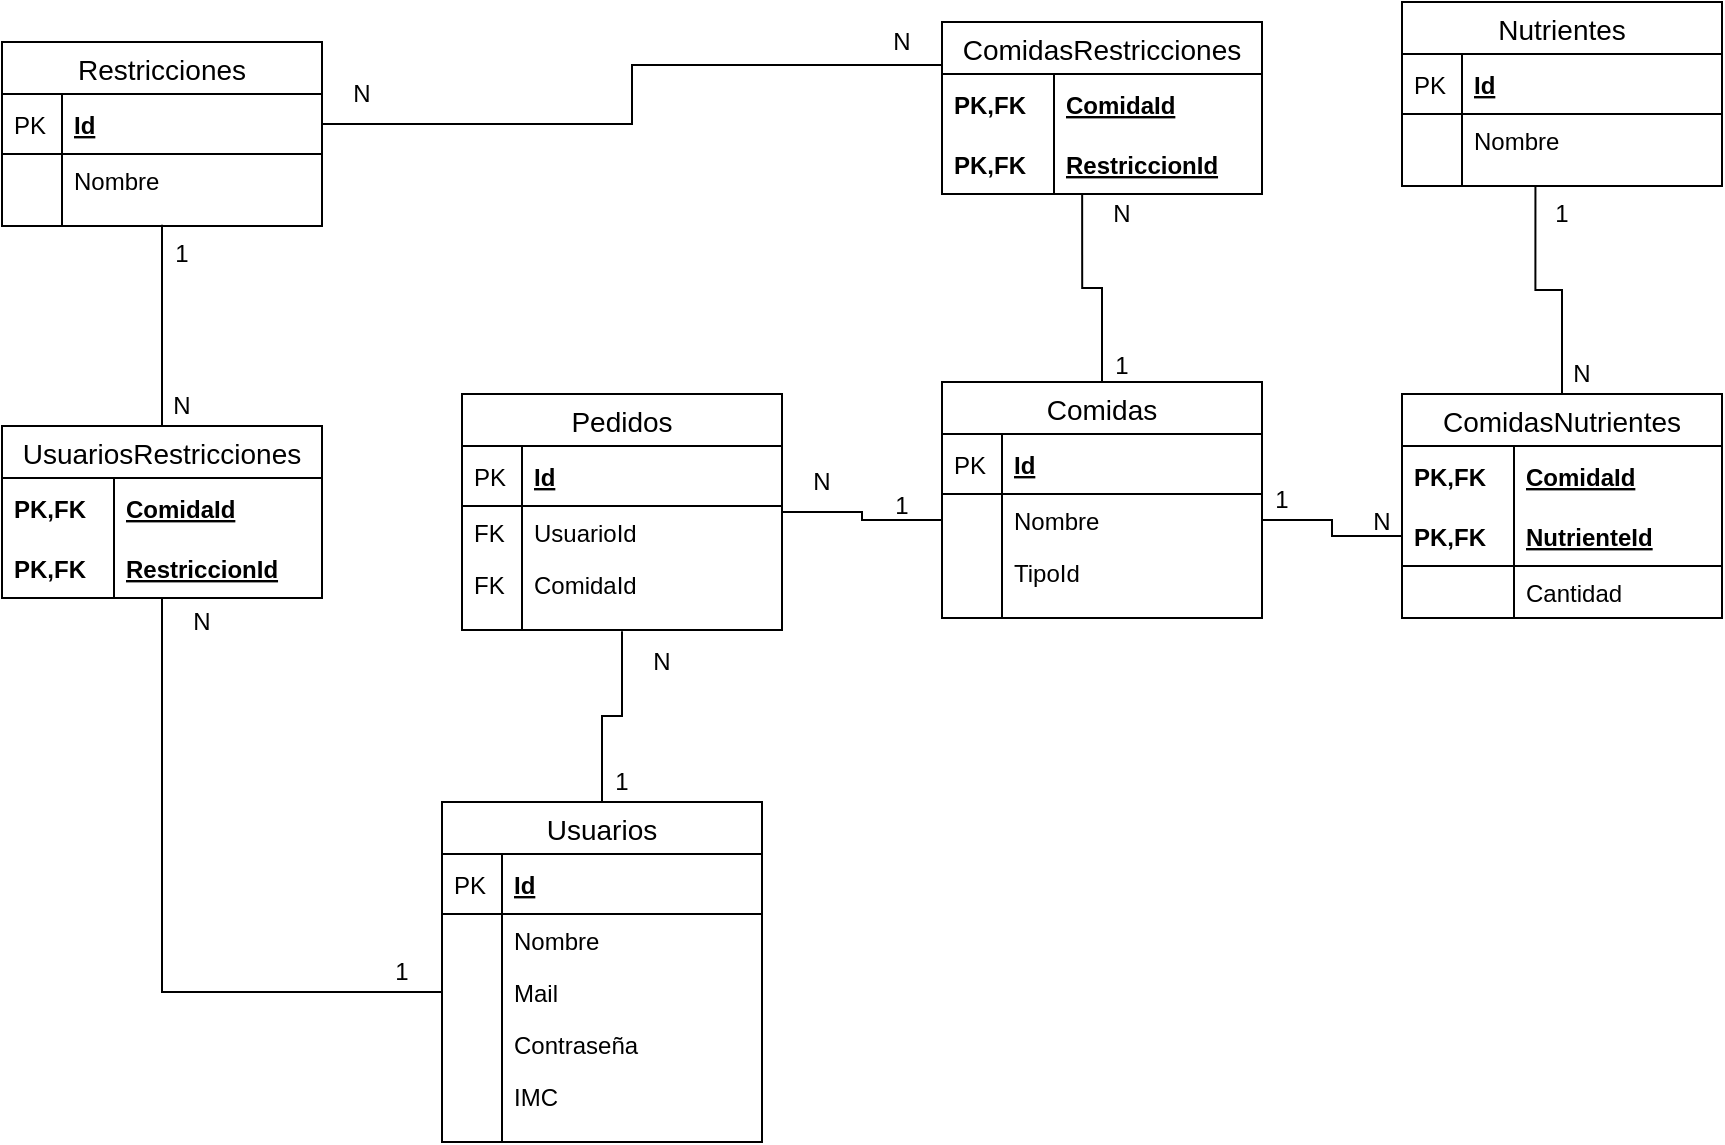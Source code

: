 <mxfile version="13.0.8" type="device"><diagram id="C5RBs43oDa-KdzZeNtuy" name="Page-1"><mxGraphModel dx="1846" dy="465" grid="1" gridSize="10" guides="1" tooltips="1" connect="1" arrows="1" fold="1" page="1" pageScale="1" pageWidth="827" pageHeight="1169" math="0" shadow="0"><root><mxCell id="WIyWlLk6GJQsqaUBKTNV-0"/><mxCell id="WIyWlLk6GJQsqaUBKTNV-1" parent="WIyWlLk6GJQsqaUBKTNV-0"/><mxCell id="J4wY5OzUJX40PCUoejIq-127" style="edgeStyle=orthogonalEdgeStyle;rounded=0;orthogonalLoop=1;jettySize=auto;html=1;exitX=0.5;exitY=0;exitDx=0;exitDy=0;entryX=0.438;entryY=0.993;entryDx=0;entryDy=0;entryPerimeter=0;endArrow=none;endFill=0;" edge="1" parent="WIyWlLk6GJQsqaUBKTNV-1" source="J4wY5OzUJX40PCUoejIq-22" target="J4wY5OzUJX40PCUoejIq-94"><mxGeometry relative="1" as="geometry"/></mxCell><mxCell id="J4wY5OzUJX40PCUoejIq-22" value="Comidas" style="swimlane;fontStyle=0;childLayout=stackLayout;horizontal=1;startSize=26;horizontalStack=0;resizeParent=1;resizeParentMax=0;resizeLast=0;collapsible=1;marginBottom=0;align=center;fontSize=14;" vertex="1" parent="WIyWlLk6GJQsqaUBKTNV-1"><mxGeometry x="400" y="230" width="160" height="118" as="geometry"/></mxCell><mxCell id="J4wY5OzUJX40PCUoejIq-23" value="Id" style="shape=partialRectangle;top=0;left=0;right=0;bottom=1;align=left;verticalAlign=middle;fillColor=none;spacingLeft=34;spacingRight=4;overflow=hidden;rotatable=0;points=[[0,0.5],[1,0.5]];portConstraint=eastwest;dropTarget=0;fontStyle=5;fontSize=12;" vertex="1" parent="J4wY5OzUJX40PCUoejIq-22"><mxGeometry y="26" width="160" height="30" as="geometry"/></mxCell><mxCell id="J4wY5OzUJX40PCUoejIq-24" value="PK" style="shape=partialRectangle;top=0;left=0;bottom=0;fillColor=none;align=left;verticalAlign=middle;spacingLeft=4;spacingRight=4;overflow=hidden;rotatable=0;points=[];portConstraint=eastwest;part=1;fontSize=12;" vertex="1" connectable="0" parent="J4wY5OzUJX40PCUoejIq-23"><mxGeometry width="30" height="30" as="geometry"/></mxCell><mxCell id="J4wY5OzUJX40PCUoejIq-25" value="Nombre" style="shape=partialRectangle;top=0;left=0;right=0;bottom=0;align=left;verticalAlign=top;fillColor=none;spacingLeft=34;spacingRight=4;overflow=hidden;rotatable=0;points=[[0,0.5],[1,0.5]];portConstraint=eastwest;dropTarget=0;fontSize=12;" vertex="1" parent="J4wY5OzUJX40PCUoejIq-22"><mxGeometry y="56" width="160" height="26" as="geometry"/></mxCell><mxCell id="J4wY5OzUJX40PCUoejIq-26" value="" style="shape=partialRectangle;top=0;left=0;bottom=0;fillColor=none;align=left;verticalAlign=top;spacingLeft=4;spacingRight=4;overflow=hidden;rotatable=0;points=[];portConstraint=eastwest;part=1;fontSize=12;" vertex="1" connectable="0" parent="J4wY5OzUJX40PCUoejIq-25"><mxGeometry width="30" height="26" as="geometry"/></mxCell><mxCell id="J4wY5OzUJX40PCUoejIq-27" value="TipoId" style="shape=partialRectangle;top=0;left=0;right=0;bottom=0;align=left;verticalAlign=top;fillColor=none;spacingLeft=34;spacingRight=4;overflow=hidden;rotatable=0;points=[[0,0.5],[1,0.5]];portConstraint=eastwest;dropTarget=0;fontSize=12;" vertex="1" parent="J4wY5OzUJX40PCUoejIq-22"><mxGeometry y="82" width="160" height="26" as="geometry"/></mxCell><mxCell id="J4wY5OzUJX40PCUoejIq-28" value="" style="shape=partialRectangle;top=0;left=0;bottom=0;fillColor=none;align=left;verticalAlign=top;spacingLeft=4;spacingRight=4;overflow=hidden;rotatable=0;points=[];portConstraint=eastwest;part=1;fontSize=12;" vertex="1" connectable="0" parent="J4wY5OzUJX40PCUoejIq-27"><mxGeometry width="30" height="26" as="geometry"/></mxCell><mxCell id="J4wY5OzUJX40PCUoejIq-31" value="" style="shape=partialRectangle;top=0;left=0;right=0;bottom=0;align=left;verticalAlign=top;fillColor=none;spacingLeft=34;spacingRight=4;overflow=hidden;rotatable=0;points=[[0,0.5],[1,0.5]];portConstraint=eastwest;dropTarget=0;fontSize=12;" vertex="1" parent="J4wY5OzUJX40PCUoejIq-22"><mxGeometry y="108" width="160" height="10" as="geometry"/></mxCell><mxCell id="J4wY5OzUJX40PCUoejIq-32" value="" style="shape=partialRectangle;top=0;left=0;bottom=0;fillColor=none;align=left;verticalAlign=top;spacingLeft=4;spacingRight=4;overflow=hidden;rotatable=0;points=[];portConstraint=eastwest;part=1;fontSize=12;" vertex="1" connectable="0" parent="J4wY5OzUJX40PCUoejIq-31"><mxGeometry width="30" height="10" as="geometry"/></mxCell><mxCell id="J4wY5OzUJX40PCUoejIq-113" style="edgeStyle=orthogonalEdgeStyle;rounded=0;orthogonalLoop=1;jettySize=auto;html=1;exitX=0.5;exitY=0;exitDx=0;exitDy=0;entryX=0.5;entryY=1.068;entryDx=0;entryDy=0;entryPerimeter=0;endArrow=none;endFill=0;" edge="1" parent="WIyWlLk6GJQsqaUBKTNV-1" source="J4wY5OzUJX40PCUoejIq-42" target="J4wY5OzUJX40PCUoejIq-40"><mxGeometry relative="1" as="geometry"/></mxCell><mxCell id="J4wY5OzUJX40PCUoejIq-42" value="Usuarios" style="swimlane;fontStyle=0;childLayout=stackLayout;horizontal=1;startSize=26;horizontalStack=0;resizeParent=1;resizeParentMax=0;resizeLast=0;collapsible=1;marginBottom=0;align=center;fontSize=14;" vertex="1" parent="WIyWlLk6GJQsqaUBKTNV-1"><mxGeometry x="150" y="440" width="160" height="170" as="geometry"/></mxCell><mxCell id="J4wY5OzUJX40PCUoejIq-43" value="Id" style="shape=partialRectangle;top=0;left=0;right=0;bottom=1;align=left;verticalAlign=middle;fillColor=none;spacingLeft=34;spacingRight=4;overflow=hidden;rotatable=0;points=[[0,0.5],[1,0.5]];portConstraint=eastwest;dropTarget=0;fontStyle=5;fontSize=12;" vertex="1" parent="J4wY5OzUJX40PCUoejIq-42"><mxGeometry y="26" width="160" height="30" as="geometry"/></mxCell><mxCell id="J4wY5OzUJX40PCUoejIq-44" value="PK" style="shape=partialRectangle;top=0;left=0;bottom=0;fillColor=none;align=left;verticalAlign=middle;spacingLeft=4;spacingRight=4;overflow=hidden;rotatable=0;points=[];portConstraint=eastwest;part=1;fontSize=12;" vertex="1" connectable="0" parent="J4wY5OzUJX40PCUoejIq-43"><mxGeometry width="30" height="30" as="geometry"/></mxCell><mxCell id="J4wY5OzUJX40PCUoejIq-45" value="Nombre" style="shape=partialRectangle;top=0;left=0;right=0;bottom=0;align=left;verticalAlign=top;fillColor=none;spacingLeft=34;spacingRight=4;overflow=hidden;rotatable=0;points=[[0,0.5],[1,0.5]];portConstraint=eastwest;dropTarget=0;fontSize=12;" vertex="1" parent="J4wY5OzUJX40PCUoejIq-42"><mxGeometry y="56" width="160" height="26" as="geometry"/></mxCell><mxCell id="J4wY5OzUJX40PCUoejIq-46" value="" style="shape=partialRectangle;top=0;left=0;bottom=0;fillColor=none;align=left;verticalAlign=top;spacingLeft=4;spacingRight=4;overflow=hidden;rotatable=0;points=[];portConstraint=eastwest;part=1;fontSize=12;" vertex="1" connectable="0" parent="J4wY5OzUJX40PCUoejIq-45"><mxGeometry width="30" height="26" as="geometry"/></mxCell><mxCell id="J4wY5OzUJX40PCUoejIq-47" value="Mail" style="shape=partialRectangle;top=0;left=0;right=0;bottom=0;align=left;verticalAlign=top;fillColor=none;spacingLeft=34;spacingRight=4;overflow=hidden;rotatable=0;points=[[0,0.5],[1,0.5]];portConstraint=eastwest;dropTarget=0;fontSize=12;" vertex="1" parent="J4wY5OzUJX40PCUoejIq-42"><mxGeometry y="82" width="160" height="26" as="geometry"/></mxCell><mxCell id="J4wY5OzUJX40PCUoejIq-48" value="" style="shape=partialRectangle;top=0;left=0;bottom=0;fillColor=none;align=left;verticalAlign=top;spacingLeft=4;spacingRight=4;overflow=hidden;rotatable=0;points=[];portConstraint=eastwest;part=1;fontSize=12;" vertex="1" connectable="0" parent="J4wY5OzUJX40PCUoejIq-47"><mxGeometry width="30" height="26" as="geometry"/></mxCell><mxCell id="J4wY5OzUJX40PCUoejIq-51" value="Contraseña" style="shape=partialRectangle;top=0;left=0;right=0;bottom=0;align=left;verticalAlign=top;fillColor=none;spacingLeft=34;spacingRight=4;overflow=hidden;rotatable=0;points=[[0,0.5],[1,0.5]];portConstraint=eastwest;dropTarget=0;fontSize=12;" vertex="1" parent="J4wY5OzUJX40PCUoejIq-42"><mxGeometry y="108" width="160" height="26" as="geometry"/></mxCell><mxCell id="J4wY5OzUJX40PCUoejIq-52" value="" style="shape=partialRectangle;top=0;left=0;bottom=0;fillColor=none;align=left;verticalAlign=top;spacingLeft=4;spacingRight=4;overflow=hidden;rotatable=0;points=[];portConstraint=eastwest;part=1;fontSize=12;" vertex="1" connectable="0" parent="J4wY5OzUJX40PCUoejIq-51"><mxGeometry width="30" height="26" as="geometry"/></mxCell><mxCell id="J4wY5OzUJX40PCUoejIq-53" value="IMC" style="shape=partialRectangle;top=0;left=0;right=0;bottom=0;align=left;verticalAlign=top;fillColor=none;spacingLeft=34;spacingRight=4;overflow=hidden;rotatable=0;points=[[0,0.5],[1,0.5]];portConstraint=eastwest;dropTarget=0;fontSize=12;" vertex="1" parent="J4wY5OzUJX40PCUoejIq-42"><mxGeometry y="134" width="160" height="26" as="geometry"/></mxCell><mxCell id="J4wY5OzUJX40PCUoejIq-54" value="" style="shape=partialRectangle;top=0;left=0;bottom=0;fillColor=none;align=left;verticalAlign=top;spacingLeft=4;spacingRight=4;overflow=hidden;rotatable=0;points=[];portConstraint=eastwest;part=1;fontSize=12;" vertex="1" connectable="0" parent="J4wY5OzUJX40PCUoejIq-53"><mxGeometry width="30" height="26" as="geometry"/></mxCell><mxCell id="J4wY5OzUJX40PCUoejIq-49" value="" style="shape=partialRectangle;top=0;left=0;right=0;bottom=0;align=left;verticalAlign=top;fillColor=none;spacingLeft=34;spacingRight=4;overflow=hidden;rotatable=0;points=[[0,0.5],[1,0.5]];portConstraint=eastwest;dropTarget=0;fontSize=12;" vertex="1" parent="J4wY5OzUJX40PCUoejIq-42"><mxGeometry y="160" width="160" height="10" as="geometry"/></mxCell><mxCell id="J4wY5OzUJX40PCUoejIq-50" value="" style="shape=partialRectangle;top=0;left=0;bottom=0;fillColor=none;align=left;verticalAlign=top;spacingLeft=4;spacingRight=4;overflow=hidden;rotatable=0;points=[];portConstraint=eastwest;part=1;fontSize=12;" vertex="1" connectable="0" parent="J4wY5OzUJX40PCUoejIq-49"><mxGeometry width="30" height="10" as="geometry"/></mxCell><mxCell id="J4wY5OzUJX40PCUoejIq-119" style="edgeStyle=orthogonalEdgeStyle;rounded=0;orthogonalLoop=1;jettySize=auto;html=1;entryX=0.417;entryY=1.046;entryDx=0;entryDy=0;entryPerimeter=0;endArrow=none;endFill=0;" edge="1" parent="WIyWlLk6GJQsqaUBKTNV-1" source="J4wY5OzUJX40PCUoejIq-66" target="J4wY5OzUJX40PCUoejIq-80"><mxGeometry relative="1" as="geometry"/></mxCell><mxCell id="J4wY5OzUJX40PCUoejIq-66" value="ComidasNutrientes" style="swimlane;fontStyle=0;childLayout=stackLayout;horizontal=1;startSize=26;horizontalStack=0;resizeParent=1;resizeParentMax=0;resizeLast=0;collapsible=1;marginBottom=0;align=center;fontSize=14;" vertex="1" parent="WIyWlLk6GJQsqaUBKTNV-1"><mxGeometry x="630" y="236" width="160" height="112" as="geometry"/></mxCell><mxCell id="J4wY5OzUJX40PCUoejIq-67" value="ComidaId" style="shape=partialRectangle;top=0;left=0;right=0;bottom=0;align=left;verticalAlign=middle;fillColor=none;spacingLeft=60;spacingRight=4;overflow=hidden;rotatable=0;points=[[0,0.5],[1,0.5]];portConstraint=eastwest;dropTarget=0;fontStyle=5;fontSize=12;" vertex="1" parent="J4wY5OzUJX40PCUoejIq-66"><mxGeometry y="26" width="160" height="30" as="geometry"/></mxCell><mxCell id="J4wY5OzUJX40PCUoejIq-68" value="PK,FK" style="shape=partialRectangle;fontStyle=1;top=0;left=0;bottom=0;fillColor=none;align=left;verticalAlign=middle;spacingLeft=4;spacingRight=4;overflow=hidden;rotatable=0;points=[];portConstraint=eastwest;part=1;fontSize=12;" vertex="1" connectable="0" parent="J4wY5OzUJX40PCUoejIq-67"><mxGeometry width="56" height="30" as="geometry"/></mxCell><mxCell id="J4wY5OzUJX40PCUoejIq-69" value="NutrienteId" style="shape=partialRectangle;top=0;left=0;right=0;bottom=1;align=left;verticalAlign=middle;fillColor=none;spacingLeft=60;spacingRight=4;overflow=hidden;rotatable=0;points=[[0,0.5],[1,0.5]];portConstraint=eastwest;dropTarget=0;fontStyle=5;fontSize=12;" vertex="1" parent="J4wY5OzUJX40PCUoejIq-66"><mxGeometry y="56" width="160" height="30" as="geometry"/></mxCell><mxCell id="J4wY5OzUJX40PCUoejIq-70" value="PK,FK" style="shape=partialRectangle;fontStyle=1;top=0;left=0;bottom=0;fillColor=none;align=left;verticalAlign=middle;spacingLeft=4;spacingRight=4;overflow=hidden;rotatable=0;points=[];portConstraint=eastwest;part=1;fontSize=12;" vertex="1" connectable="0" parent="J4wY5OzUJX40PCUoejIq-69"><mxGeometry width="56" height="30" as="geometry"/></mxCell><mxCell id="J4wY5OzUJX40PCUoejIq-71" value="Cantidad" style="shape=partialRectangle;top=0;left=0;right=0;bottom=0;align=left;verticalAlign=top;fillColor=none;spacingLeft=60;spacingRight=4;overflow=hidden;rotatable=0;points=[[0,0.5],[1,0.5]];portConstraint=eastwest;dropTarget=0;fontSize=12;" vertex="1" parent="J4wY5OzUJX40PCUoejIq-66"><mxGeometry y="86" width="160" height="26" as="geometry"/></mxCell><mxCell id="J4wY5OzUJX40PCUoejIq-72" value="" style="shape=partialRectangle;top=0;left=0;bottom=0;fillColor=none;align=left;verticalAlign=top;spacingLeft=4;spacingRight=4;overflow=hidden;rotatable=0;points=[];portConstraint=eastwest;part=1;fontSize=12;" vertex="1" connectable="0" parent="J4wY5OzUJX40PCUoejIq-71"><mxGeometry width="56" height="26" as="geometry"/></mxCell><mxCell id="J4wY5OzUJX40PCUoejIq-73" value="Nutrientes" style="swimlane;fontStyle=0;childLayout=stackLayout;horizontal=1;startSize=26;horizontalStack=0;resizeParent=1;resizeParentMax=0;resizeLast=0;collapsible=1;marginBottom=0;align=center;fontSize=14;" vertex="1" parent="WIyWlLk6GJQsqaUBKTNV-1"><mxGeometry x="630" y="40" width="160" height="92" as="geometry"/></mxCell><mxCell id="J4wY5OzUJX40PCUoejIq-74" value="Id" style="shape=partialRectangle;top=0;left=0;right=0;bottom=1;align=left;verticalAlign=middle;fillColor=none;spacingLeft=34;spacingRight=4;overflow=hidden;rotatable=0;points=[[0,0.5],[1,0.5]];portConstraint=eastwest;dropTarget=0;fontStyle=5;fontSize=12;" vertex="1" parent="J4wY5OzUJX40PCUoejIq-73"><mxGeometry y="26" width="160" height="30" as="geometry"/></mxCell><mxCell id="J4wY5OzUJX40PCUoejIq-75" value="PK" style="shape=partialRectangle;top=0;left=0;bottom=0;fillColor=none;align=left;verticalAlign=middle;spacingLeft=4;spacingRight=4;overflow=hidden;rotatable=0;points=[];portConstraint=eastwest;part=1;fontSize=12;" vertex="1" connectable="0" parent="J4wY5OzUJX40PCUoejIq-74"><mxGeometry width="30" height="30" as="geometry"/></mxCell><mxCell id="J4wY5OzUJX40PCUoejIq-76" value="Nombre" style="shape=partialRectangle;top=0;left=0;right=0;bottom=0;align=left;verticalAlign=top;fillColor=none;spacingLeft=34;spacingRight=4;overflow=hidden;rotatable=0;points=[[0,0.5],[1,0.5]];portConstraint=eastwest;dropTarget=0;fontSize=12;" vertex="1" parent="J4wY5OzUJX40PCUoejIq-73"><mxGeometry y="56" width="160" height="26" as="geometry"/></mxCell><mxCell id="J4wY5OzUJX40PCUoejIq-77" value="" style="shape=partialRectangle;top=0;left=0;bottom=0;fillColor=none;align=left;verticalAlign=top;spacingLeft=4;spacingRight=4;overflow=hidden;rotatable=0;points=[];portConstraint=eastwest;part=1;fontSize=12;" vertex="1" connectable="0" parent="J4wY5OzUJX40PCUoejIq-76"><mxGeometry width="30" height="26" as="geometry"/></mxCell><mxCell id="J4wY5OzUJX40PCUoejIq-80" value="" style="shape=partialRectangle;top=0;left=0;right=0;bottom=0;align=left;verticalAlign=top;fillColor=none;spacingLeft=34;spacingRight=4;overflow=hidden;rotatable=0;points=[[0,0.5],[1,0.5]];portConstraint=eastwest;dropTarget=0;fontSize=12;" vertex="1" parent="J4wY5OzUJX40PCUoejIq-73"><mxGeometry y="82" width="160" height="10" as="geometry"/></mxCell><mxCell id="J4wY5OzUJX40PCUoejIq-81" value="" style="shape=partialRectangle;top=0;left=0;bottom=0;fillColor=none;align=left;verticalAlign=top;spacingLeft=4;spacingRight=4;overflow=hidden;rotatable=0;points=[];portConstraint=eastwest;part=1;fontSize=12;" vertex="1" connectable="0" parent="J4wY5OzUJX40PCUoejIq-80"><mxGeometry width="30" height="10" as="geometry"/></mxCell><mxCell id="J4wY5OzUJX40PCUoejIq-91" value="ComidasRestricciones" style="swimlane;fontStyle=0;childLayout=stackLayout;horizontal=1;startSize=26;horizontalStack=0;resizeParent=1;resizeParentMax=0;resizeLast=0;collapsible=1;marginBottom=0;align=center;fontSize=14;" vertex="1" parent="WIyWlLk6GJQsqaUBKTNV-1"><mxGeometry x="400" y="50" width="160" height="86" as="geometry"/></mxCell><mxCell id="J4wY5OzUJX40PCUoejIq-92" value="ComidaId" style="shape=partialRectangle;top=0;left=0;right=0;bottom=0;align=left;verticalAlign=middle;fillColor=none;spacingLeft=60;spacingRight=4;overflow=hidden;rotatable=0;points=[[0,0.5],[1,0.5]];portConstraint=eastwest;dropTarget=0;fontStyle=5;fontSize=12;" vertex="1" parent="J4wY5OzUJX40PCUoejIq-91"><mxGeometry y="26" width="160" height="30" as="geometry"/></mxCell><mxCell id="J4wY5OzUJX40PCUoejIq-93" value="PK,FK" style="shape=partialRectangle;fontStyle=1;top=0;left=0;bottom=0;fillColor=none;align=left;verticalAlign=middle;spacingLeft=4;spacingRight=4;overflow=hidden;rotatable=0;points=[];portConstraint=eastwest;part=1;fontSize=12;" vertex="1" connectable="0" parent="J4wY5OzUJX40PCUoejIq-92"><mxGeometry width="56" height="30" as="geometry"/></mxCell><mxCell id="J4wY5OzUJX40PCUoejIq-94" value="RestriccionId" style="shape=partialRectangle;top=0;left=0;right=0;bottom=1;align=left;verticalAlign=middle;fillColor=none;spacingLeft=60;spacingRight=4;overflow=hidden;rotatable=0;points=[[0,0.5],[1,0.5]];portConstraint=eastwest;dropTarget=0;fontStyle=5;fontSize=12;" vertex="1" parent="J4wY5OzUJX40PCUoejIq-91"><mxGeometry y="56" width="160" height="30" as="geometry"/></mxCell><mxCell id="J4wY5OzUJX40PCUoejIq-95" value="PK,FK" style="shape=partialRectangle;fontStyle=1;top=0;left=0;bottom=0;fillColor=none;align=left;verticalAlign=middle;spacingLeft=4;spacingRight=4;overflow=hidden;rotatable=0;points=[];portConstraint=eastwest;part=1;fontSize=12;" vertex="1" connectable="0" parent="J4wY5OzUJX40PCUoejIq-94"><mxGeometry width="56" height="30" as="geometry"/></mxCell><mxCell id="J4wY5OzUJX40PCUoejIq-98" value="Restricciones" style="swimlane;fontStyle=0;childLayout=stackLayout;horizontal=1;startSize=26;horizontalStack=0;resizeParent=1;resizeParentMax=0;resizeLast=0;collapsible=1;marginBottom=0;align=center;fontSize=14;" vertex="1" parent="WIyWlLk6GJQsqaUBKTNV-1"><mxGeometry x="-70" y="60" width="160" height="92" as="geometry"/></mxCell><mxCell id="J4wY5OzUJX40PCUoejIq-99" value="Id" style="shape=partialRectangle;top=0;left=0;right=0;bottom=1;align=left;verticalAlign=middle;fillColor=none;spacingLeft=34;spacingRight=4;overflow=hidden;rotatable=0;points=[[0,0.5],[1,0.5]];portConstraint=eastwest;dropTarget=0;fontStyle=5;fontSize=12;" vertex="1" parent="J4wY5OzUJX40PCUoejIq-98"><mxGeometry y="26" width="160" height="30" as="geometry"/></mxCell><mxCell id="J4wY5OzUJX40PCUoejIq-100" value="PK" style="shape=partialRectangle;top=0;left=0;bottom=0;fillColor=none;align=left;verticalAlign=middle;spacingLeft=4;spacingRight=4;overflow=hidden;rotatable=0;points=[];portConstraint=eastwest;part=1;fontSize=12;" vertex="1" connectable="0" parent="J4wY5OzUJX40PCUoejIq-99"><mxGeometry width="30" height="30" as="geometry"/></mxCell><mxCell id="J4wY5OzUJX40PCUoejIq-101" value="Nombre" style="shape=partialRectangle;top=0;left=0;right=0;bottom=0;align=left;verticalAlign=top;fillColor=none;spacingLeft=34;spacingRight=4;overflow=hidden;rotatable=0;points=[[0,0.5],[1,0.5]];portConstraint=eastwest;dropTarget=0;fontSize=12;" vertex="1" parent="J4wY5OzUJX40PCUoejIq-98"><mxGeometry y="56" width="160" height="26" as="geometry"/></mxCell><mxCell id="J4wY5OzUJX40PCUoejIq-102" value="" style="shape=partialRectangle;top=0;left=0;bottom=0;fillColor=none;align=left;verticalAlign=top;spacingLeft=4;spacingRight=4;overflow=hidden;rotatable=0;points=[];portConstraint=eastwest;part=1;fontSize=12;" vertex="1" connectable="0" parent="J4wY5OzUJX40PCUoejIq-101"><mxGeometry width="30" height="26" as="geometry"/></mxCell><mxCell id="J4wY5OzUJX40PCUoejIq-103" value="" style="shape=partialRectangle;top=0;left=0;right=0;bottom=0;align=left;verticalAlign=top;fillColor=none;spacingLeft=34;spacingRight=4;overflow=hidden;rotatable=0;points=[[0,0.5],[1,0.5]];portConstraint=eastwest;dropTarget=0;fontSize=12;" vertex="1" parent="J4wY5OzUJX40PCUoejIq-98"><mxGeometry y="82" width="160" height="10" as="geometry"/></mxCell><mxCell id="J4wY5OzUJX40PCUoejIq-104" value="" style="shape=partialRectangle;top=0;left=0;bottom=0;fillColor=none;align=left;verticalAlign=top;spacingLeft=4;spacingRight=4;overflow=hidden;rotatable=0;points=[];portConstraint=eastwest;part=1;fontSize=12;" vertex="1" connectable="0" parent="J4wY5OzUJX40PCUoejIq-103"><mxGeometry width="30" height="10" as="geometry"/></mxCell><mxCell id="J4wY5OzUJX40PCUoejIq-117" style="edgeStyle=orthogonalEdgeStyle;rounded=0;orthogonalLoop=1;jettySize=auto;html=1;entryX=0;entryY=0.5;entryDx=0;entryDy=0;endArrow=none;endFill=0;" edge="1" parent="WIyWlLk6GJQsqaUBKTNV-1" source="J4wY5OzUJX40PCUoejIq-33" target="J4wY5OzUJX40PCUoejIq-25"><mxGeometry relative="1" as="geometry"/></mxCell><mxCell id="J4wY5OzUJX40PCUoejIq-33" value="Pedidos" style="swimlane;fontStyle=0;childLayout=stackLayout;horizontal=1;startSize=26;horizontalStack=0;resizeParent=1;resizeParentMax=0;resizeLast=0;collapsible=1;marginBottom=0;align=center;fontSize=14;" vertex="1" parent="WIyWlLk6GJQsqaUBKTNV-1"><mxGeometry x="160" y="236" width="160" height="118" as="geometry"/></mxCell><mxCell id="J4wY5OzUJX40PCUoejIq-34" value="Id" style="shape=partialRectangle;top=0;left=0;right=0;bottom=1;align=left;verticalAlign=middle;fillColor=none;spacingLeft=34;spacingRight=4;overflow=hidden;rotatable=0;points=[[0,0.5],[1,0.5]];portConstraint=eastwest;dropTarget=0;fontStyle=5;fontSize=12;" vertex="1" parent="J4wY5OzUJX40PCUoejIq-33"><mxGeometry y="26" width="160" height="30" as="geometry"/></mxCell><mxCell id="J4wY5OzUJX40PCUoejIq-35" value="PK" style="shape=partialRectangle;top=0;left=0;bottom=0;fillColor=none;align=left;verticalAlign=middle;spacingLeft=4;spacingRight=4;overflow=hidden;rotatable=0;points=[];portConstraint=eastwest;part=1;fontSize=12;" vertex="1" connectable="0" parent="J4wY5OzUJX40PCUoejIq-34"><mxGeometry width="30" height="30" as="geometry"/></mxCell><mxCell id="J4wY5OzUJX40PCUoejIq-36" value="UsuarioId" style="shape=partialRectangle;top=0;left=0;right=0;bottom=0;align=left;verticalAlign=top;fillColor=none;spacingLeft=34;spacingRight=4;overflow=hidden;rotatable=0;points=[[0,0.5],[1,0.5]];portConstraint=eastwest;dropTarget=0;fontSize=12;" vertex="1" parent="J4wY5OzUJX40PCUoejIq-33"><mxGeometry y="56" width="160" height="26" as="geometry"/></mxCell><mxCell id="J4wY5OzUJX40PCUoejIq-37" value="FK" style="shape=partialRectangle;top=0;left=0;bottom=0;fillColor=none;align=left;verticalAlign=top;spacingLeft=4;spacingRight=4;overflow=hidden;rotatable=0;points=[];portConstraint=eastwest;part=1;fontSize=12;" vertex="1" connectable="0" parent="J4wY5OzUJX40PCUoejIq-36"><mxGeometry width="30" height="26" as="geometry"/></mxCell><mxCell id="J4wY5OzUJX40PCUoejIq-38" value="ComidaId" style="shape=partialRectangle;top=0;left=0;right=0;bottom=0;align=left;verticalAlign=top;fillColor=none;spacingLeft=34;spacingRight=4;overflow=hidden;rotatable=0;points=[[0,0.5],[1,0.5]];portConstraint=eastwest;dropTarget=0;fontSize=12;" vertex="1" parent="J4wY5OzUJX40PCUoejIq-33"><mxGeometry y="82" width="160" height="26" as="geometry"/></mxCell><mxCell id="J4wY5OzUJX40PCUoejIq-39" value="FK" style="shape=partialRectangle;top=0;left=0;bottom=0;fillColor=none;align=left;verticalAlign=top;spacingLeft=4;spacingRight=4;overflow=hidden;rotatable=0;points=[];portConstraint=eastwest;part=1;fontSize=12;" vertex="1" connectable="0" parent="J4wY5OzUJX40PCUoejIq-38"><mxGeometry width="30" height="26" as="geometry"/></mxCell><mxCell id="J4wY5OzUJX40PCUoejIq-40" value="" style="shape=partialRectangle;top=0;left=0;right=0;bottom=0;align=left;verticalAlign=top;fillColor=none;spacingLeft=34;spacingRight=4;overflow=hidden;rotatable=0;points=[[0,0.5],[1,0.5]];portConstraint=eastwest;dropTarget=0;fontSize=12;" vertex="1" parent="J4wY5OzUJX40PCUoejIq-33"><mxGeometry y="108" width="160" height="10" as="geometry"/></mxCell><mxCell id="J4wY5OzUJX40PCUoejIq-41" value="" style="shape=partialRectangle;top=0;left=0;bottom=0;fillColor=none;align=left;verticalAlign=top;spacingLeft=4;spacingRight=4;overflow=hidden;rotatable=0;points=[];portConstraint=eastwest;part=1;fontSize=12;" vertex="1" connectable="0" parent="J4wY5OzUJX40PCUoejIq-40"><mxGeometry width="30" height="10" as="geometry"/></mxCell><mxCell id="J4wY5OzUJX40PCUoejIq-112" style="rounded=0;orthogonalLoop=1;jettySize=auto;html=1;entryX=0;entryY=0.5;entryDx=0;entryDy=0;edgeStyle=orthogonalEdgeStyle;endArrow=none;endFill=0;" edge="1" parent="WIyWlLk6GJQsqaUBKTNV-1" source="J4wY5OzUJX40PCUoejIq-105" target="J4wY5OzUJX40PCUoejIq-47"><mxGeometry relative="1" as="geometry"/></mxCell><mxCell id="J4wY5OzUJX40PCUoejIq-115" style="edgeStyle=orthogonalEdgeStyle;rounded=0;orthogonalLoop=1;jettySize=auto;html=1;entryX=0.5;entryY=0.935;entryDx=0;entryDy=0;entryPerimeter=0;endArrow=none;endFill=0;" edge="1" parent="WIyWlLk6GJQsqaUBKTNV-1" source="J4wY5OzUJX40PCUoejIq-105" target="J4wY5OzUJX40PCUoejIq-103"><mxGeometry relative="1" as="geometry"/></mxCell><mxCell id="J4wY5OzUJX40PCUoejIq-105" value="UsuariosRestricciones" style="swimlane;fontStyle=0;childLayout=stackLayout;horizontal=1;startSize=26;horizontalStack=0;resizeParent=1;resizeParentMax=0;resizeLast=0;collapsible=1;marginBottom=0;align=center;fontSize=14;" vertex="1" parent="WIyWlLk6GJQsqaUBKTNV-1"><mxGeometry x="-70" y="252" width="160" height="86" as="geometry"/></mxCell><mxCell id="J4wY5OzUJX40PCUoejIq-106" value="ComidaId" style="shape=partialRectangle;top=0;left=0;right=0;bottom=0;align=left;verticalAlign=middle;fillColor=none;spacingLeft=60;spacingRight=4;overflow=hidden;rotatable=0;points=[[0,0.5],[1,0.5]];portConstraint=eastwest;dropTarget=0;fontStyle=5;fontSize=12;" vertex="1" parent="J4wY5OzUJX40PCUoejIq-105"><mxGeometry y="26" width="160" height="30" as="geometry"/></mxCell><mxCell id="J4wY5OzUJX40PCUoejIq-107" value="PK,FK" style="shape=partialRectangle;fontStyle=1;top=0;left=0;bottom=0;fillColor=none;align=left;verticalAlign=middle;spacingLeft=4;spacingRight=4;overflow=hidden;rotatable=0;points=[];portConstraint=eastwest;part=1;fontSize=12;" vertex="1" connectable="0" parent="J4wY5OzUJX40PCUoejIq-106"><mxGeometry width="56" height="30" as="geometry"/></mxCell><mxCell id="J4wY5OzUJX40PCUoejIq-108" value="RestriccionId" style="shape=partialRectangle;top=0;left=0;right=0;bottom=1;align=left;verticalAlign=middle;fillColor=none;spacingLeft=60;spacingRight=4;overflow=hidden;rotatable=0;points=[[0,0.5],[1,0.5]];portConstraint=eastwest;dropTarget=0;fontStyle=5;fontSize=12;" vertex="1" parent="J4wY5OzUJX40PCUoejIq-105"><mxGeometry y="56" width="160" height="30" as="geometry"/></mxCell><mxCell id="J4wY5OzUJX40PCUoejIq-109" value="PK,FK" style="shape=partialRectangle;fontStyle=1;top=0;left=0;bottom=0;fillColor=none;align=left;verticalAlign=middle;spacingLeft=4;spacingRight=4;overflow=hidden;rotatable=0;points=[];portConstraint=eastwest;part=1;fontSize=12;" vertex="1" connectable="0" parent="J4wY5OzUJX40PCUoejIq-108"><mxGeometry width="56" height="30" as="geometry"/></mxCell><mxCell id="J4wY5OzUJX40PCUoejIq-116" style="edgeStyle=orthogonalEdgeStyle;rounded=0;orthogonalLoop=1;jettySize=auto;html=1;entryX=0;entryY=0.25;entryDx=0;entryDy=0;endArrow=none;endFill=0;" edge="1" parent="WIyWlLk6GJQsqaUBKTNV-1" source="J4wY5OzUJX40PCUoejIq-99" target="J4wY5OzUJX40PCUoejIq-91"><mxGeometry relative="1" as="geometry"/></mxCell><mxCell id="J4wY5OzUJX40PCUoejIq-118" style="edgeStyle=orthogonalEdgeStyle;rounded=0;orthogonalLoop=1;jettySize=auto;html=1;entryX=0;entryY=0.5;entryDx=0;entryDy=0;endArrow=none;endFill=0;" edge="1" parent="WIyWlLk6GJQsqaUBKTNV-1" source="J4wY5OzUJX40PCUoejIq-25" target="J4wY5OzUJX40PCUoejIq-69"><mxGeometry relative="1" as="geometry"/></mxCell><mxCell id="J4wY5OzUJX40PCUoejIq-121" value="N" style="text;html=1;strokeColor=none;fillColor=none;align=center;verticalAlign=middle;whiteSpace=wrap;rounded=0;" vertex="1" parent="WIyWlLk6GJQsqaUBKTNV-1"><mxGeometry x="320" y="270" width="40" height="20" as="geometry"/></mxCell><mxCell id="J4wY5OzUJX40PCUoejIq-122" value="N" style="text;html=1;strokeColor=none;fillColor=none;align=center;verticalAlign=middle;whiteSpace=wrap;rounded=0;" vertex="1" parent="WIyWlLk6GJQsqaUBKTNV-1"><mxGeometry x="240" y="360" width="40" height="20" as="geometry"/></mxCell><mxCell id="J4wY5OzUJX40PCUoejIq-124" value="N" style="text;html=1;strokeColor=none;fillColor=none;align=center;verticalAlign=middle;whiteSpace=wrap;rounded=0;" vertex="1" parent="WIyWlLk6GJQsqaUBKTNV-1"><mxGeometry x="600" y="290" width="40" height="20" as="geometry"/></mxCell><mxCell id="J4wY5OzUJX40PCUoejIq-125" value="N" style="text;html=1;strokeColor=none;fillColor=none;align=center;verticalAlign=middle;whiteSpace=wrap;rounded=0;" vertex="1" parent="WIyWlLk6GJQsqaUBKTNV-1"><mxGeometry x="700" y="216" width="40" height="20" as="geometry"/></mxCell><mxCell id="J4wY5OzUJX40PCUoejIq-126" value="N" style="text;html=1;strokeColor=none;fillColor=none;align=center;verticalAlign=middle;whiteSpace=wrap;rounded=0;" vertex="1" parent="WIyWlLk6GJQsqaUBKTNV-1"><mxGeometry x="470" y="136" width="40" height="20" as="geometry"/></mxCell><mxCell id="J4wY5OzUJX40PCUoejIq-128" value="N" style="text;html=1;strokeColor=none;fillColor=none;align=center;verticalAlign=middle;whiteSpace=wrap;rounded=0;" vertex="1" parent="WIyWlLk6GJQsqaUBKTNV-1"><mxGeometry x="360" y="50" width="40" height="20" as="geometry"/></mxCell><mxCell id="J4wY5OzUJX40PCUoejIq-129" value="N" style="text;html=1;strokeColor=none;fillColor=none;align=center;verticalAlign=middle;whiteSpace=wrap;rounded=0;" vertex="1" parent="WIyWlLk6GJQsqaUBKTNV-1"><mxGeometry x="90" y="76" width="40" height="20" as="geometry"/></mxCell><mxCell id="J4wY5OzUJX40PCUoejIq-130" value="N" style="text;html=1;strokeColor=none;fillColor=none;align=center;verticalAlign=middle;whiteSpace=wrap;rounded=0;" vertex="1" parent="WIyWlLk6GJQsqaUBKTNV-1"><mxGeometry x="10" y="340" width="40" height="20" as="geometry"/></mxCell><mxCell id="J4wY5OzUJX40PCUoejIq-131" value="N" style="text;html=1;strokeColor=none;fillColor=none;align=center;verticalAlign=middle;whiteSpace=wrap;rounded=0;" vertex="1" parent="WIyWlLk6GJQsqaUBKTNV-1"><mxGeometry y="232" width="40" height="20" as="geometry"/></mxCell><mxCell id="J4wY5OzUJX40PCUoejIq-132" value="1" style="text;html=1;strokeColor=none;fillColor=none;align=center;verticalAlign=middle;whiteSpace=wrap;rounded=0;" vertex="1" parent="WIyWlLk6GJQsqaUBKTNV-1"><mxGeometry x="220" y="420" width="40" height="20" as="geometry"/></mxCell><mxCell id="J4wY5OzUJX40PCUoejIq-133" value="1" style="text;html=1;strokeColor=none;fillColor=none;align=center;verticalAlign=middle;whiteSpace=wrap;rounded=0;" vertex="1" parent="WIyWlLk6GJQsqaUBKTNV-1"><mxGeometry x="110" y="515" width="40" height="20" as="geometry"/></mxCell><mxCell id="J4wY5OzUJX40PCUoejIq-134" value="1" style="text;html=1;strokeColor=none;fillColor=none;align=center;verticalAlign=middle;whiteSpace=wrap;rounded=0;" vertex="1" parent="WIyWlLk6GJQsqaUBKTNV-1"><mxGeometry x="360" y="282" width="40" height="20" as="geometry"/></mxCell><mxCell id="J4wY5OzUJX40PCUoejIq-135" value="1" style="text;html=1;strokeColor=none;fillColor=none;align=center;verticalAlign=middle;whiteSpace=wrap;rounded=0;" vertex="1" parent="WIyWlLk6GJQsqaUBKTNV-1"><mxGeometry x="470" y="212" width="40" height="20" as="geometry"/></mxCell><mxCell id="J4wY5OzUJX40PCUoejIq-136" value="1" style="text;html=1;strokeColor=none;fillColor=none;align=center;verticalAlign=middle;whiteSpace=wrap;rounded=0;" vertex="1" parent="WIyWlLk6GJQsqaUBKTNV-1"><mxGeometry x="550" y="279" width="40" height="20" as="geometry"/></mxCell><mxCell id="J4wY5OzUJX40PCUoejIq-137" value="1" style="text;html=1;strokeColor=none;fillColor=none;align=center;verticalAlign=middle;whiteSpace=wrap;rounded=0;" vertex="1" parent="WIyWlLk6GJQsqaUBKTNV-1"><mxGeometry x="690" y="136" width="40" height="20" as="geometry"/></mxCell><mxCell id="J4wY5OzUJX40PCUoejIq-138" value="1" style="text;html=1;strokeColor=none;fillColor=none;align=center;verticalAlign=middle;whiteSpace=wrap;rounded=0;" vertex="1" parent="WIyWlLk6GJQsqaUBKTNV-1"><mxGeometry y="156" width="40" height="20" as="geometry"/></mxCell></root></mxGraphModel></diagram></mxfile>